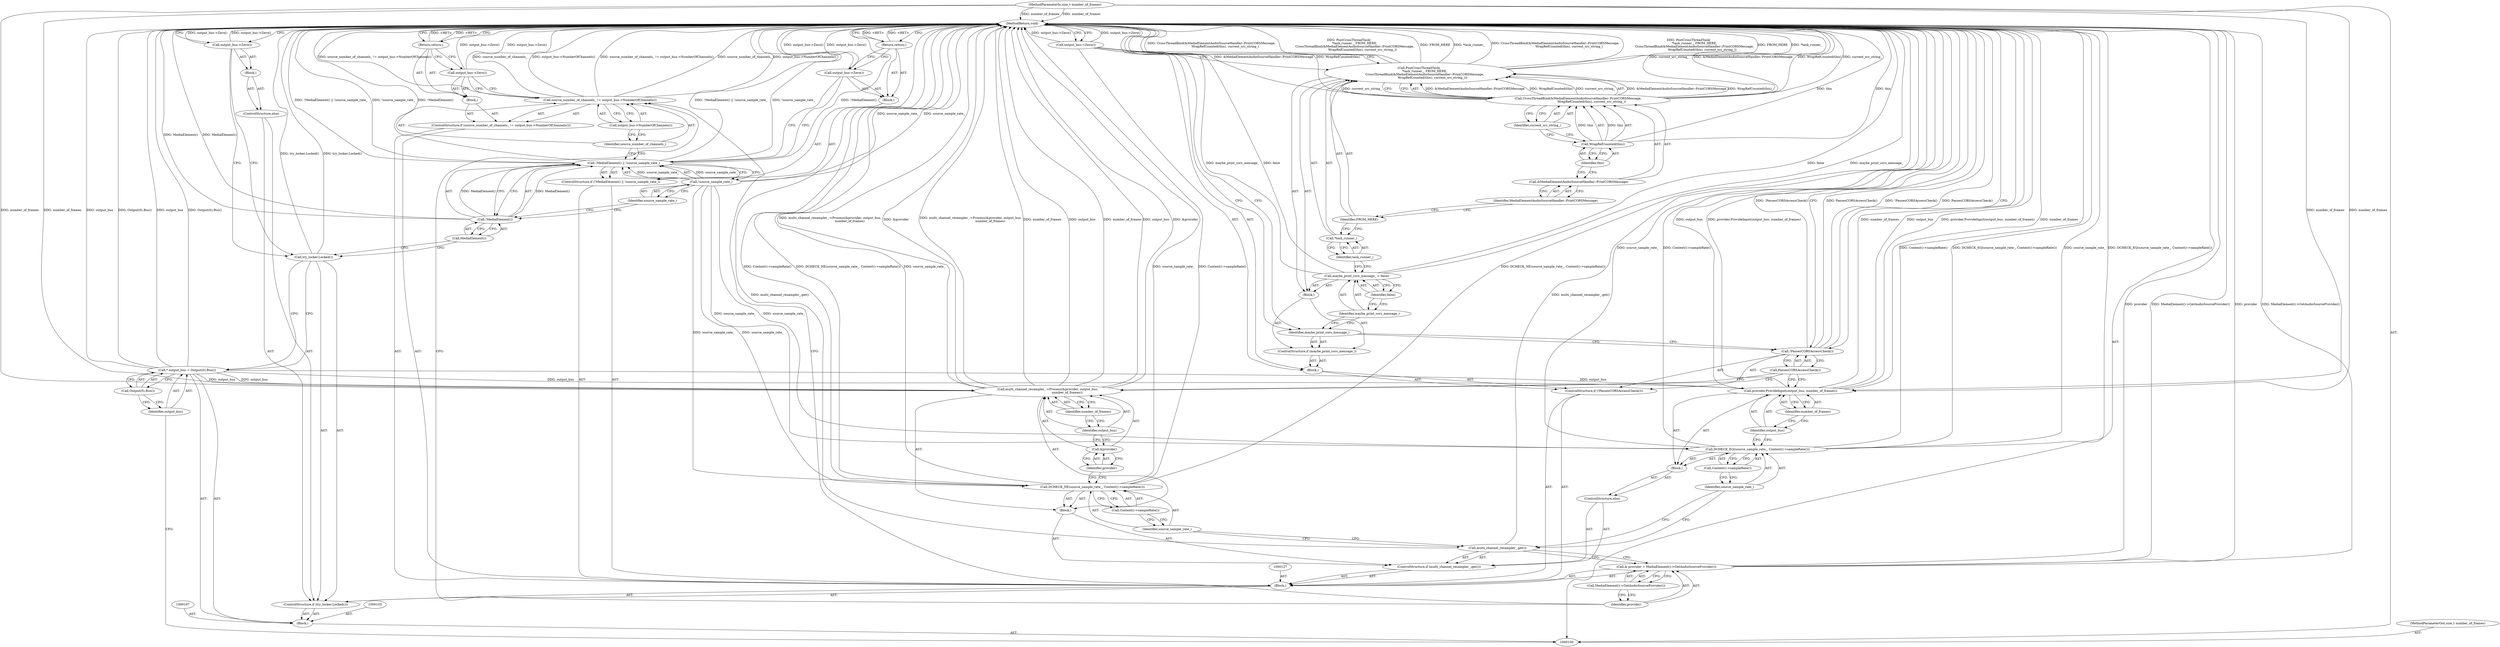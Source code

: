 digraph "1_Chrome_761c75d2d607638ff53c764b4925bcca9be601d8_4" {
"1000174" [label="(MethodReturn,void)"];
"1000101" [label="(MethodParameterIn,size_t number_of_frames)"];
"1000273" [label="(MethodParameterOut,size_t number_of_frames)"];
"1000102" [label="(Block,)"];
"1000123" [label="(Call,output_bus->NumberOfChannels())"];
"1000120" [label="(ControlStructure,if (source_number_of_channels_ != output_bus->NumberOfChannels()))"];
"1000124" [label="(Block,)"];
"1000121" [label="(Call,source_number_of_channels_ != output_bus->NumberOfChannels())"];
"1000122" [label="(Identifier,source_number_of_channels_)"];
"1000125" [label="(Call,output_bus->Zero())"];
"1000126" [label="(Return,return;)"];
"1000128" [label="(Call,& provider = MediaElement()->GetAudioSourceProvider())"];
"1000129" [label="(Identifier,provider)"];
"1000130" [label="(Call,MediaElement()->GetAudioSourceProvider())"];
"1000110" [label="(Block,)"];
"1000131" [label="(ControlStructure,if (multi_channel_resampler_.get()))"];
"1000133" [label="(Block,)"];
"1000132" [label="(Call,multi_channel_resampler_.get())"];
"1000135" [label="(Identifier,source_sample_rate_)"];
"1000136" [label="(Call,Context()->sampleRate())"];
"1000134" [label="(Call,DCHECK_NE(source_sample_rate_, Context()->sampleRate()))"];
"1000138" [label="(Call,&provider)"];
"1000139" [label="(Identifier,provider)"];
"1000140" [label="(Identifier,output_bus)"];
"1000137" [label="(Call,multi_channel_resampler_->Process(&provider, output_bus,\n                                        number_of_frames))"];
"1000104" [label="(Call,* output_bus = Output(0).Bus())"];
"1000105" [label="(Identifier,output_bus)"];
"1000106" [label="(Call,Output(0).Bus())"];
"1000141" [label="(Identifier,number_of_frames)"];
"1000143" [label="(Block,)"];
"1000142" [label="(ControlStructure,else)"];
"1000145" [label="(Identifier,source_sample_rate_)"];
"1000146" [label="(Call,Context()->sampleRate())"];
"1000144" [label="(Call,DCHECK_EQ(source_sample_rate_, Context()->sampleRate()))"];
"1000148" [label="(Identifier,output_bus)"];
"1000149" [label="(Identifier,number_of_frames)"];
"1000147" [label="(Call,provider.ProvideInput(output_bus, number_of_frames))"];
"1000153" [label="(Block,)"];
"1000150" [label="(ControlStructure,if (!PassesCORSAccessCheck()))"];
"1000151" [label="(Call,!PassesCORSAccessCheck())"];
"1000152" [label="(Call,PassesCORSAccessCheck())"];
"1000155" [label="(Identifier,maybe_print_cors_message_)"];
"1000156" [label="(Block,)"];
"1000154" [label="(ControlStructure,if (maybe_print_cors_message_))"];
"1000159" [label="(Identifier,false)"];
"1000157" [label="(Call,maybe_print_cors_message_ = false)"];
"1000158" [label="(Identifier,maybe_print_cors_message_)"];
"1000160" [label="(Call,PostCrossThreadTask(\n            *task_runner_, FROM_HERE,\n            CrossThreadBind(&MediaElementAudioSourceHandler::PrintCORSMessage,\n                            WrapRefCounted(this), current_src_string_)))"];
"1000161" [label="(Call,*task_runner_)"];
"1000162" [label="(Identifier,task_runner_)"];
"1000163" [label="(Identifier,FROM_HERE)"];
"1000164" [label="(Call,CrossThreadBind(&MediaElementAudioSourceHandler::PrintCORSMessage,\n                            WrapRefCounted(this), current_src_string_))"];
"1000165" [label="(Call,&MediaElementAudioSourceHandler::PrintCORSMessage)"];
"1000166" [label="(Identifier,MediaElementAudioSourceHandler::PrintCORSMessage)"];
"1000167" [label="(Call,WrapRefCounted(this))"];
"1000168" [label="(Identifier,this)"];
"1000169" [label="(Identifier,current_src_string_)"];
"1000170" [label="(Call,output_bus->Zero())"];
"1000172" [label="(Block,)"];
"1000171" [label="(ControlStructure,else)"];
"1000173" [label="(Call,output_bus->Zero())"];
"1000108" [label="(ControlStructure,if (try_locker.Locked()))"];
"1000109" [label="(Call,try_locker.Locked())"];
"1000115" [label="(Call,!source_sample_rate_)"];
"1000116" [label="(Identifier,source_sample_rate_)"];
"1000111" [label="(ControlStructure,if (!MediaElement() || !source_sample_rate_))"];
"1000117" [label="(Block,)"];
"1000112" [label="(Call,!MediaElement() || !source_sample_rate_)"];
"1000113" [label="(Call,!MediaElement())"];
"1000114" [label="(Call,MediaElement())"];
"1000118" [label="(Call,output_bus->Zero())"];
"1000119" [label="(Return,return;)"];
"1000174" -> "1000100"  [label="AST: "];
"1000174" -> "1000119"  [label="CFG: "];
"1000174" -> "1000126"  [label="CFG: "];
"1000174" -> "1000170"  [label="CFG: "];
"1000174" -> "1000151"  [label="CFG: "];
"1000174" -> "1000173"  [label="CFG: "];
"1000126" -> "1000174"  [label="DDG: <RET>"];
"1000119" -> "1000174"  [label="DDG: <RET>"];
"1000157" -> "1000174"  [label="DDG: false"];
"1000157" -> "1000174"  [label="DDG: maybe_print_cors_message_"];
"1000125" -> "1000174"  [label="DDG: output_bus->Zero()"];
"1000151" -> "1000174"  [label="DDG: !PassesCORSAccessCheck()"];
"1000151" -> "1000174"  [label="DDG: PassesCORSAccessCheck()"];
"1000164" -> "1000174"  [label="DDG: current_src_string_"];
"1000164" -> "1000174"  [label="DDG: &MediaElementAudioSourceHandler::PrintCORSMessage"];
"1000164" -> "1000174"  [label="DDG: WrapRefCounted(this)"];
"1000104" -> "1000174"  [label="DDG: output_bus"];
"1000104" -> "1000174"  [label="DDG: Output(0).Bus()"];
"1000118" -> "1000174"  [label="DDG: output_bus->Zero()"];
"1000112" -> "1000174"  [label="DDG: !MediaElement() || !source_sample_rate_"];
"1000112" -> "1000174"  [label="DDG: !source_sample_rate_"];
"1000112" -> "1000174"  [label="DDG: !MediaElement()"];
"1000170" -> "1000174"  [label="DDG: output_bus->Zero()"];
"1000167" -> "1000174"  [label="DDG: this"];
"1000128" -> "1000174"  [label="DDG: MediaElement()->GetAudioSourceProvider()"];
"1000128" -> "1000174"  [label="DDG: provider"];
"1000160" -> "1000174"  [label="DDG: CrossThreadBind(&MediaElementAudioSourceHandler::PrintCORSMessage,\n                            WrapRefCounted(this), current_src_string_)"];
"1000160" -> "1000174"  [label="DDG: PostCrossThreadTask(\n            *task_runner_, FROM_HERE,\n            CrossThreadBind(&MediaElementAudioSourceHandler::PrintCORSMessage,\n                            WrapRefCounted(this), current_src_string_))"];
"1000160" -> "1000174"  [label="DDG: FROM_HERE"];
"1000160" -> "1000174"  [label="DDG: *task_runner_"];
"1000113" -> "1000174"  [label="DDG: MediaElement()"];
"1000121" -> "1000174"  [label="DDG: output_bus->NumberOfChannels()"];
"1000121" -> "1000174"  [label="DDG: source_number_of_channels_ != output_bus->NumberOfChannels()"];
"1000121" -> "1000174"  [label="DDG: source_number_of_channels_"];
"1000132" -> "1000174"  [label="DDG: multi_channel_resampler_.get()"];
"1000137" -> "1000174"  [label="DDG: number_of_frames"];
"1000137" -> "1000174"  [label="DDG: output_bus"];
"1000137" -> "1000174"  [label="DDG: &provider"];
"1000137" -> "1000174"  [label="DDG: multi_channel_resampler_->Process(&provider, output_bus,\n                                        number_of_frames)"];
"1000144" -> "1000174"  [label="DDG: DCHECK_EQ(source_sample_rate_, Context()->sampleRate())"];
"1000144" -> "1000174"  [label="DDG: source_sample_rate_"];
"1000144" -> "1000174"  [label="DDG: Context()->sampleRate()"];
"1000134" -> "1000174"  [label="DDG: DCHECK_NE(source_sample_rate_, Context()->sampleRate())"];
"1000134" -> "1000174"  [label="DDG: source_sample_rate_"];
"1000134" -> "1000174"  [label="DDG: Context()->sampleRate()"];
"1000147" -> "1000174"  [label="DDG: number_of_frames"];
"1000147" -> "1000174"  [label="DDG: output_bus"];
"1000147" -> "1000174"  [label="DDG: provider.ProvideInput(output_bus, number_of_frames)"];
"1000101" -> "1000174"  [label="DDG: number_of_frames"];
"1000173" -> "1000174"  [label="DDG: output_bus->Zero()"];
"1000115" -> "1000174"  [label="DDG: source_sample_rate_"];
"1000109" -> "1000174"  [label="DDG: try_locker.Locked()"];
"1000101" -> "1000100"  [label="AST: "];
"1000101" -> "1000174"  [label="DDG: number_of_frames"];
"1000101" -> "1000137"  [label="DDG: number_of_frames"];
"1000101" -> "1000147"  [label="DDG: number_of_frames"];
"1000273" -> "1000100"  [label="AST: "];
"1000102" -> "1000100"  [label="AST: "];
"1000103" -> "1000102"  [label="AST: "];
"1000104" -> "1000102"  [label="AST: "];
"1000107" -> "1000102"  [label="AST: "];
"1000108" -> "1000102"  [label="AST: "];
"1000123" -> "1000121"  [label="AST: "];
"1000123" -> "1000122"  [label="CFG: "];
"1000121" -> "1000123"  [label="CFG: "];
"1000120" -> "1000110"  [label="AST: "];
"1000121" -> "1000120"  [label="AST: "];
"1000124" -> "1000120"  [label="AST: "];
"1000124" -> "1000120"  [label="AST: "];
"1000125" -> "1000124"  [label="AST: "];
"1000126" -> "1000124"  [label="AST: "];
"1000121" -> "1000120"  [label="AST: "];
"1000121" -> "1000123"  [label="CFG: "];
"1000122" -> "1000121"  [label="AST: "];
"1000123" -> "1000121"  [label="AST: "];
"1000125" -> "1000121"  [label="CFG: "];
"1000129" -> "1000121"  [label="CFG: "];
"1000121" -> "1000174"  [label="DDG: output_bus->NumberOfChannels()"];
"1000121" -> "1000174"  [label="DDG: source_number_of_channels_ != output_bus->NumberOfChannels()"];
"1000121" -> "1000174"  [label="DDG: source_number_of_channels_"];
"1000122" -> "1000121"  [label="AST: "];
"1000122" -> "1000112"  [label="CFG: "];
"1000123" -> "1000122"  [label="CFG: "];
"1000125" -> "1000124"  [label="AST: "];
"1000125" -> "1000121"  [label="CFG: "];
"1000126" -> "1000125"  [label="CFG: "];
"1000125" -> "1000174"  [label="DDG: output_bus->Zero()"];
"1000126" -> "1000124"  [label="AST: "];
"1000126" -> "1000125"  [label="CFG: "];
"1000174" -> "1000126"  [label="CFG: "];
"1000126" -> "1000174"  [label="DDG: <RET>"];
"1000128" -> "1000110"  [label="AST: "];
"1000128" -> "1000130"  [label="CFG: "];
"1000129" -> "1000128"  [label="AST: "];
"1000130" -> "1000128"  [label="AST: "];
"1000132" -> "1000128"  [label="CFG: "];
"1000128" -> "1000174"  [label="DDG: MediaElement()->GetAudioSourceProvider()"];
"1000128" -> "1000174"  [label="DDG: provider"];
"1000129" -> "1000128"  [label="AST: "];
"1000129" -> "1000121"  [label="CFG: "];
"1000130" -> "1000129"  [label="CFG: "];
"1000130" -> "1000128"  [label="AST: "];
"1000130" -> "1000129"  [label="CFG: "];
"1000128" -> "1000130"  [label="CFG: "];
"1000110" -> "1000108"  [label="AST: "];
"1000111" -> "1000110"  [label="AST: "];
"1000120" -> "1000110"  [label="AST: "];
"1000127" -> "1000110"  [label="AST: "];
"1000128" -> "1000110"  [label="AST: "];
"1000131" -> "1000110"  [label="AST: "];
"1000150" -> "1000110"  [label="AST: "];
"1000131" -> "1000110"  [label="AST: "];
"1000132" -> "1000131"  [label="AST: "];
"1000133" -> "1000131"  [label="AST: "];
"1000142" -> "1000131"  [label="AST: "];
"1000133" -> "1000131"  [label="AST: "];
"1000134" -> "1000133"  [label="AST: "];
"1000137" -> "1000133"  [label="AST: "];
"1000132" -> "1000131"  [label="AST: "];
"1000132" -> "1000128"  [label="CFG: "];
"1000135" -> "1000132"  [label="CFG: "];
"1000145" -> "1000132"  [label="CFG: "];
"1000132" -> "1000174"  [label="DDG: multi_channel_resampler_.get()"];
"1000135" -> "1000134"  [label="AST: "];
"1000135" -> "1000132"  [label="CFG: "];
"1000136" -> "1000135"  [label="CFG: "];
"1000136" -> "1000134"  [label="AST: "];
"1000136" -> "1000135"  [label="CFG: "];
"1000134" -> "1000136"  [label="CFG: "];
"1000134" -> "1000133"  [label="AST: "];
"1000134" -> "1000136"  [label="CFG: "];
"1000135" -> "1000134"  [label="AST: "];
"1000136" -> "1000134"  [label="AST: "];
"1000139" -> "1000134"  [label="CFG: "];
"1000134" -> "1000174"  [label="DDG: DCHECK_NE(source_sample_rate_, Context()->sampleRate())"];
"1000134" -> "1000174"  [label="DDG: source_sample_rate_"];
"1000134" -> "1000174"  [label="DDG: Context()->sampleRate()"];
"1000115" -> "1000134"  [label="DDG: source_sample_rate_"];
"1000138" -> "1000137"  [label="AST: "];
"1000138" -> "1000139"  [label="CFG: "];
"1000139" -> "1000138"  [label="AST: "];
"1000140" -> "1000138"  [label="CFG: "];
"1000139" -> "1000138"  [label="AST: "];
"1000139" -> "1000134"  [label="CFG: "];
"1000138" -> "1000139"  [label="CFG: "];
"1000140" -> "1000137"  [label="AST: "];
"1000140" -> "1000138"  [label="CFG: "];
"1000141" -> "1000140"  [label="CFG: "];
"1000137" -> "1000133"  [label="AST: "];
"1000137" -> "1000141"  [label="CFG: "];
"1000138" -> "1000137"  [label="AST: "];
"1000140" -> "1000137"  [label="AST: "];
"1000141" -> "1000137"  [label="AST: "];
"1000152" -> "1000137"  [label="CFG: "];
"1000137" -> "1000174"  [label="DDG: number_of_frames"];
"1000137" -> "1000174"  [label="DDG: output_bus"];
"1000137" -> "1000174"  [label="DDG: &provider"];
"1000137" -> "1000174"  [label="DDG: multi_channel_resampler_->Process(&provider, output_bus,\n                                        number_of_frames)"];
"1000104" -> "1000137"  [label="DDG: output_bus"];
"1000101" -> "1000137"  [label="DDG: number_of_frames"];
"1000104" -> "1000102"  [label="AST: "];
"1000104" -> "1000106"  [label="CFG: "];
"1000105" -> "1000104"  [label="AST: "];
"1000106" -> "1000104"  [label="AST: "];
"1000109" -> "1000104"  [label="CFG: "];
"1000104" -> "1000174"  [label="DDG: output_bus"];
"1000104" -> "1000174"  [label="DDG: Output(0).Bus()"];
"1000104" -> "1000137"  [label="DDG: output_bus"];
"1000104" -> "1000147"  [label="DDG: output_bus"];
"1000105" -> "1000104"  [label="AST: "];
"1000105" -> "1000100"  [label="CFG: "];
"1000106" -> "1000105"  [label="CFG: "];
"1000106" -> "1000104"  [label="AST: "];
"1000106" -> "1000105"  [label="CFG: "];
"1000104" -> "1000106"  [label="CFG: "];
"1000141" -> "1000137"  [label="AST: "];
"1000141" -> "1000140"  [label="CFG: "];
"1000137" -> "1000141"  [label="CFG: "];
"1000143" -> "1000142"  [label="AST: "];
"1000144" -> "1000143"  [label="AST: "];
"1000147" -> "1000143"  [label="AST: "];
"1000142" -> "1000131"  [label="AST: "];
"1000143" -> "1000142"  [label="AST: "];
"1000145" -> "1000144"  [label="AST: "];
"1000145" -> "1000132"  [label="CFG: "];
"1000146" -> "1000145"  [label="CFG: "];
"1000146" -> "1000144"  [label="AST: "];
"1000146" -> "1000145"  [label="CFG: "];
"1000144" -> "1000146"  [label="CFG: "];
"1000144" -> "1000143"  [label="AST: "];
"1000144" -> "1000146"  [label="CFG: "];
"1000145" -> "1000144"  [label="AST: "];
"1000146" -> "1000144"  [label="AST: "];
"1000148" -> "1000144"  [label="CFG: "];
"1000144" -> "1000174"  [label="DDG: DCHECK_EQ(source_sample_rate_, Context()->sampleRate())"];
"1000144" -> "1000174"  [label="DDG: source_sample_rate_"];
"1000144" -> "1000174"  [label="DDG: Context()->sampleRate()"];
"1000115" -> "1000144"  [label="DDG: source_sample_rate_"];
"1000148" -> "1000147"  [label="AST: "];
"1000148" -> "1000144"  [label="CFG: "];
"1000149" -> "1000148"  [label="CFG: "];
"1000149" -> "1000147"  [label="AST: "];
"1000149" -> "1000148"  [label="CFG: "];
"1000147" -> "1000149"  [label="CFG: "];
"1000147" -> "1000143"  [label="AST: "];
"1000147" -> "1000149"  [label="CFG: "];
"1000148" -> "1000147"  [label="AST: "];
"1000149" -> "1000147"  [label="AST: "];
"1000152" -> "1000147"  [label="CFG: "];
"1000147" -> "1000174"  [label="DDG: number_of_frames"];
"1000147" -> "1000174"  [label="DDG: output_bus"];
"1000147" -> "1000174"  [label="DDG: provider.ProvideInput(output_bus, number_of_frames)"];
"1000104" -> "1000147"  [label="DDG: output_bus"];
"1000101" -> "1000147"  [label="DDG: number_of_frames"];
"1000153" -> "1000150"  [label="AST: "];
"1000154" -> "1000153"  [label="AST: "];
"1000170" -> "1000153"  [label="AST: "];
"1000150" -> "1000110"  [label="AST: "];
"1000151" -> "1000150"  [label="AST: "];
"1000153" -> "1000150"  [label="AST: "];
"1000151" -> "1000150"  [label="AST: "];
"1000151" -> "1000152"  [label="CFG: "];
"1000152" -> "1000151"  [label="AST: "];
"1000155" -> "1000151"  [label="CFG: "];
"1000174" -> "1000151"  [label="CFG: "];
"1000151" -> "1000174"  [label="DDG: !PassesCORSAccessCheck()"];
"1000151" -> "1000174"  [label="DDG: PassesCORSAccessCheck()"];
"1000152" -> "1000151"  [label="AST: "];
"1000152" -> "1000137"  [label="CFG: "];
"1000152" -> "1000147"  [label="CFG: "];
"1000151" -> "1000152"  [label="CFG: "];
"1000155" -> "1000154"  [label="AST: "];
"1000155" -> "1000151"  [label="CFG: "];
"1000158" -> "1000155"  [label="CFG: "];
"1000170" -> "1000155"  [label="CFG: "];
"1000156" -> "1000154"  [label="AST: "];
"1000157" -> "1000156"  [label="AST: "];
"1000160" -> "1000156"  [label="AST: "];
"1000154" -> "1000153"  [label="AST: "];
"1000155" -> "1000154"  [label="AST: "];
"1000156" -> "1000154"  [label="AST: "];
"1000159" -> "1000157"  [label="AST: "];
"1000159" -> "1000158"  [label="CFG: "];
"1000157" -> "1000159"  [label="CFG: "];
"1000157" -> "1000156"  [label="AST: "];
"1000157" -> "1000159"  [label="CFG: "];
"1000158" -> "1000157"  [label="AST: "];
"1000159" -> "1000157"  [label="AST: "];
"1000162" -> "1000157"  [label="CFG: "];
"1000157" -> "1000174"  [label="DDG: false"];
"1000157" -> "1000174"  [label="DDG: maybe_print_cors_message_"];
"1000158" -> "1000157"  [label="AST: "];
"1000158" -> "1000155"  [label="CFG: "];
"1000159" -> "1000158"  [label="CFG: "];
"1000160" -> "1000156"  [label="AST: "];
"1000160" -> "1000164"  [label="CFG: "];
"1000161" -> "1000160"  [label="AST: "];
"1000163" -> "1000160"  [label="AST: "];
"1000164" -> "1000160"  [label="AST: "];
"1000170" -> "1000160"  [label="CFG: "];
"1000160" -> "1000174"  [label="DDG: CrossThreadBind(&MediaElementAudioSourceHandler::PrintCORSMessage,\n                            WrapRefCounted(this), current_src_string_)"];
"1000160" -> "1000174"  [label="DDG: PostCrossThreadTask(\n            *task_runner_, FROM_HERE,\n            CrossThreadBind(&MediaElementAudioSourceHandler::PrintCORSMessage,\n                            WrapRefCounted(this), current_src_string_))"];
"1000160" -> "1000174"  [label="DDG: FROM_HERE"];
"1000160" -> "1000174"  [label="DDG: *task_runner_"];
"1000164" -> "1000160"  [label="DDG: &MediaElementAudioSourceHandler::PrintCORSMessage"];
"1000164" -> "1000160"  [label="DDG: WrapRefCounted(this)"];
"1000164" -> "1000160"  [label="DDG: current_src_string_"];
"1000161" -> "1000160"  [label="AST: "];
"1000161" -> "1000162"  [label="CFG: "];
"1000162" -> "1000161"  [label="AST: "];
"1000163" -> "1000161"  [label="CFG: "];
"1000162" -> "1000161"  [label="AST: "];
"1000162" -> "1000157"  [label="CFG: "];
"1000161" -> "1000162"  [label="CFG: "];
"1000163" -> "1000160"  [label="AST: "];
"1000163" -> "1000161"  [label="CFG: "];
"1000166" -> "1000163"  [label="CFG: "];
"1000164" -> "1000160"  [label="AST: "];
"1000164" -> "1000169"  [label="CFG: "];
"1000165" -> "1000164"  [label="AST: "];
"1000167" -> "1000164"  [label="AST: "];
"1000169" -> "1000164"  [label="AST: "];
"1000160" -> "1000164"  [label="CFG: "];
"1000164" -> "1000174"  [label="DDG: current_src_string_"];
"1000164" -> "1000174"  [label="DDG: &MediaElementAudioSourceHandler::PrintCORSMessage"];
"1000164" -> "1000174"  [label="DDG: WrapRefCounted(this)"];
"1000164" -> "1000160"  [label="DDG: &MediaElementAudioSourceHandler::PrintCORSMessage"];
"1000164" -> "1000160"  [label="DDG: WrapRefCounted(this)"];
"1000164" -> "1000160"  [label="DDG: current_src_string_"];
"1000167" -> "1000164"  [label="DDG: this"];
"1000165" -> "1000164"  [label="AST: "];
"1000165" -> "1000166"  [label="CFG: "];
"1000166" -> "1000165"  [label="AST: "];
"1000168" -> "1000165"  [label="CFG: "];
"1000166" -> "1000165"  [label="AST: "];
"1000166" -> "1000163"  [label="CFG: "];
"1000165" -> "1000166"  [label="CFG: "];
"1000167" -> "1000164"  [label="AST: "];
"1000167" -> "1000168"  [label="CFG: "];
"1000168" -> "1000167"  [label="AST: "];
"1000169" -> "1000167"  [label="CFG: "];
"1000167" -> "1000174"  [label="DDG: this"];
"1000167" -> "1000164"  [label="DDG: this"];
"1000168" -> "1000167"  [label="AST: "];
"1000168" -> "1000165"  [label="CFG: "];
"1000167" -> "1000168"  [label="CFG: "];
"1000169" -> "1000164"  [label="AST: "];
"1000169" -> "1000167"  [label="CFG: "];
"1000164" -> "1000169"  [label="CFG: "];
"1000170" -> "1000153"  [label="AST: "];
"1000170" -> "1000160"  [label="CFG: "];
"1000170" -> "1000155"  [label="CFG: "];
"1000174" -> "1000170"  [label="CFG: "];
"1000170" -> "1000174"  [label="DDG: output_bus->Zero()"];
"1000172" -> "1000171"  [label="AST: "];
"1000173" -> "1000172"  [label="AST: "];
"1000171" -> "1000108"  [label="AST: "];
"1000172" -> "1000171"  [label="AST: "];
"1000173" -> "1000172"  [label="AST: "];
"1000173" -> "1000109"  [label="CFG: "];
"1000174" -> "1000173"  [label="CFG: "];
"1000173" -> "1000174"  [label="DDG: output_bus->Zero()"];
"1000108" -> "1000102"  [label="AST: "];
"1000109" -> "1000108"  [label="AST: "];
"1000110" -> "1000108"  [label="AST: "];
"1000171" -> "1000108"  [label="AST: "];
"1000109" -> "1000108"  [label="AST: "];
"1000109" -> "1000104"  [label="CFG: "];
"1000114" -> "1000109"  [label="CFG: "];
"1000173" -> "1000109"  [label="CFG: "];
"1000109" -> "1000174"  [label="DDG: try_locker.Locked()"];
"1000115" -> "1000112"  [label="AST: "];
"1000115" -> "1000116"  [label="CFG: "];
"1000116" -> "1000115"  [label="AST: "];
"1000112" -> "1000115"  [label="CFG: "];
"1000115" -> "1000174"  [label="DDG: source_sample_rate_"];
"1000115" -> "1000112"  [label="DDG: source_sample_rate_"];
"1000115" -> "1000134"  [label="DDG: source_sample_rate_"];
"1000115" -> "1000144"  [label="DDG: source_sample_rate_"];
"1000116" -> "1000115"  [label="AST: "];
"1000116" -> "1000113"  [label="CFG: "];
"1000115" -> "1000116"  [label="CFG: "];
"1000111" -> "1000110"  [label="AST: "];
"1000112" -> "1000111"  [label="AST: "];
"1000117" -> "1000111"  [label="AST: "];
"1000117" -> "1000111"  [label="AST: "];
"1000118" -> "1000117"  [label="AST: "];
"1000119" -> "1000117"  [label="AST: "];
"1000112" -> "1000111"  [label="AST: "];
"1000112" -> "1000113"  [label="CFG: "];
"1000112" -> "1000115"  [label="CFG: "];
"1000113" -> "1000112"  [label="AST: "];
"1000115" -> "1000112"  [label="AST: "];
"1000118" -> "1000112"  [label="CFG: "];
"1000122" -> "1000112"  [label="CFG: "];
"1000112" -> "1000174"  [label="DDG: !MediaElement() || !source_sample_rate_"];
"1000112" -> "1000174"  [label="DDG: !source_sample_rate_"];
"1000112" -> "1000174"  [label="DDG: !MediaElement()"];
"1000113" -> "1000112"  [label="DDG: MediaElement()"];
"1000115" -> "1000112"  [label="DDG: source_sample_rate_"];
"1000113" -> "1000112"  [label="AST: "];
"1000113" -> "1000114"  [label="CFG: "];
"1000114" -> "1000113"  [label="AST: "];
"1000116" -> "1000113"  [label="CFG: "];
"1000112" -> "1000113"  [label="CFG: "];
"1000113" -> "1000174"  [label="DDG: MediaElement()"];
"1000113" -> "1000112"  [label="DDG: MediaElement()"];
"1000114" -> "1000113"  [label="AST: "];
"1000114" -> "1000109"  [label="CFG: "];
"1000113" -> "1000114"  [label="CFG: "];
"1000118" -> "1000117"  [label="AST: "];
"1000118" -> "1000112"  [label="CFG: "];
"1000119" -> "1000118"  [label="CFG: "];
"1000118" -> "1000174"  [label="DDG: output_bus->Zero()"];
"1000119" -> "1000117"  [label="AST: "];
"1000119" -> "1000118"  [label="CFG: "];
"1000174" -> "1000119"  [label="CFG: "];
"1000119" -> "1000174"  [label="DDG: <RET>"];
}
